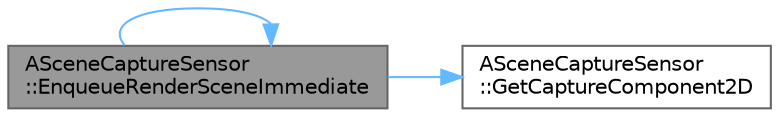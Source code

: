 digraph "ASceneCaptureSensor::EnqueueRenderSceneImmediate"
{
 // INTERACTIVE_SVG=YES
 // LATEX_PDF_SIZE
  bgcolor="transparent";
  edge [fontname=Helvetica,fontsize=10,labelfontname=Helvetica,labelfontsize=10];
  node [fontname=Helvetica,fontsize=10,shape=box,height=0.2,width=0.4];
  rankdir="LR";
  Node1 [id="Node000001",label="ASceneCaptureSensor\l::EnqueueRenderSceneImmediate",height=0.2,width=0.4,color="gray40", fillcolor="grey60", style="filled", fontcolor="black",tooltip="Immediate enqueues render commands of the scene at the current time."];
  Node1 -> Node1 [id="edge1_Node000001_Node000001",color="steelblue1",style="solid",tooltip=" "];
  Node1 -> Node2 [id="edge2_Node000001_Node000002",color="steelblue1",style="solid",tooltip=" "];
  Node2 [id="Node000002",label="ASceneCaptureSensor\l::GetCaptureComponent2D",height=0.2,width=0.4,color="grey40", fillcolor="white", style="filled",URL="$d4/d60/classASceneCaptureSensor.html#a6abb372aa02dac0b573a671ccc74714d",tooltip=" "];
}
